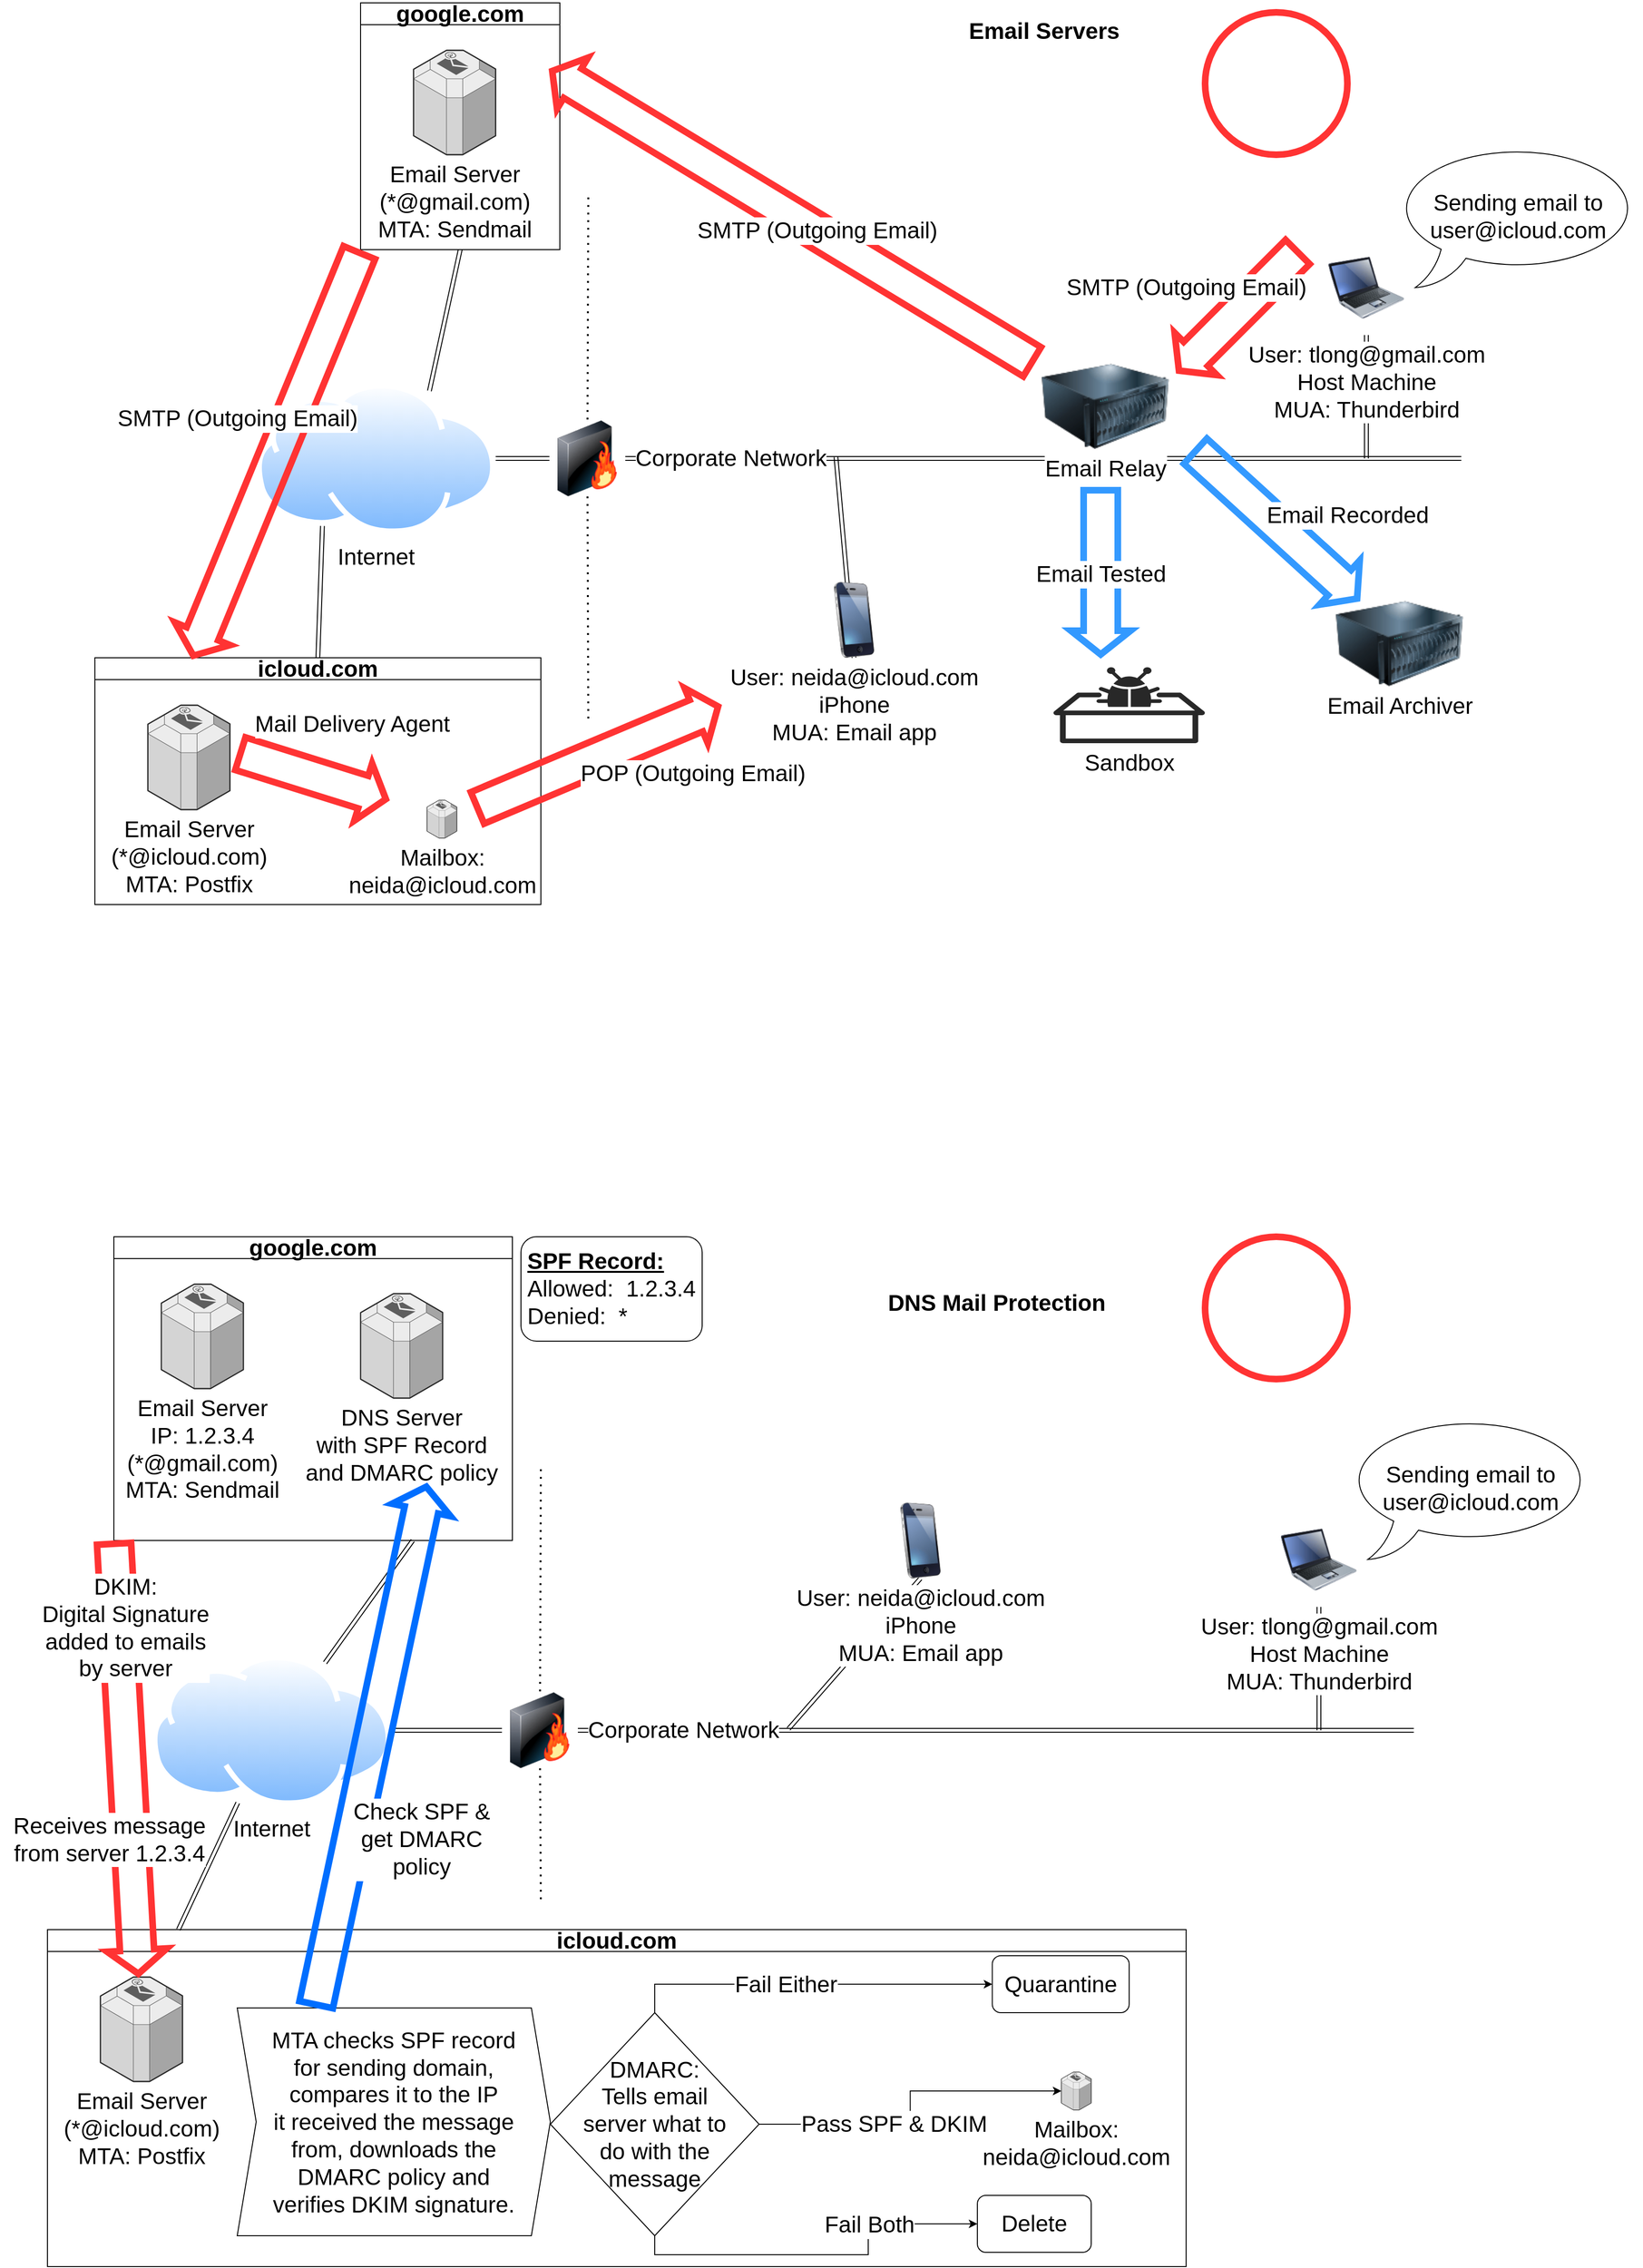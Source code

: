 <mxfile version="21.5.0" type="github">
  <diagram name="Page-1" id="e3a06f82-3646-2815-327d-82caf3d4e204">
    <mxGraphModel dx="2107" dy="1184" grid="1" gridSize="10" guides="1" tooltips="1" connect="1" arrows="1" fold="1" page="1" pageScale="1.5" pageWidth="1169" pageHeight="826" background="none" math="0" shadow="0">
      <root>
        <mxCell id="0" style=";html=1;" />
        <mxCell id="1" style=";html=1;" parent="0" />
        <mxCell id="tentwsTDsZKtuL-YGYM0-8" value="" style="shape=link;html=1;rounded=0;fontSize=24;labelBackgroundColor=none;entryX=0.444;entryY=-0.015;entryDx=0;entryDy=0;entryPerimeter=0;exitX=0.5;exitY=1;exitDx=0;exitDy=0;" edge="1" parent="1" source="tentwsTDsZKtuL-YGYM0-7">
          <mxGeometry width="100" relative="1" as="geometry">
            <mxPoint x="880" y="420.5" as="sourcePoint" />
            <mxPoint x="881" y="498.5" as="targetPoint" />
          </mxGeometry>
        </mxCell>
        <mxCell id="KqSf9Hwdw_-mJAA5NMdA-5" value="" style="shape=link;html=1;rounded=0;exitX=0.5;exitY=1;exitDx=0;exitDy=0;fontSize=24;labelBackgroundColor=none;" parent="1" source="RgH2JHaKkqkQcPpsvsZi-15" edge="1">
          <mxGeometry width="100" relative="1" as="geometry">
            <mxPoint x="1290" y="460" as="sourcePoint" />
            <mxPoint x="1440" y="500" as="targetPoint" />
          </mxGeometry>
        </mxCell>
        <mxCell id="RgH2JHaKkqkQcPpsvsZi-17" value="" style="shape=link;html=1;rounded=0;exitX=1;exitY=0.5;exitDx=0;exitDy=0;fontSize=24;labelBackgroundColor=none;" parent="1" edge="1">
          <mxGeometry width="100" relative="1" as="geometry">
            <mxPoint x="659" y="500" as="sourcePoint" />
            <mxPoint x="1540" y="500" as="targetPoint" />
          </mxGeometry>
        </mxCell>
        <mxCell id="KqSf9Hwdw_-mJAA5NMdA-9" value="Corporate Network" style="edgeLabel;html=1;align=center;verticalAlign=middle;resizable=0;points=[];fontSize=24;" parent="RgH2JHaKkqkQcPpsvsZi-17" vertex="1" connectable="0">
          <mxGeometry x="-0.124" y="1" relative="1" as="geometry">
            <mxPoint x="-275" y="1" as="offset" />
          </mxGeometry>
        </mxCell>
        <mxCell id="6a7d8f32e03d9370-62" value="Email Servers" style="text;strokeColor=none;fillColor=none;html=1;fontSize=24;fontStyle=1;verticalAlign=middle;align=center;fontColor=default;labelBackgroundColor=none;" parent="1" vertex="1">
          <mxGeometry x="669" y="30" width="861" height="40" as="geometry" />
        </mxCell>
        <mxCell id="RgH2JHaKkqkQcPpsvsZi-2" value="Internet" style="image;aspect=fixed;perimeter=ellipsePerimeter;html=1;align=center;shadow=0;dashed=0;spacingTop=3;image=img/lib/active_directory/internet_cloud.svg;fontSize=24;fontColor=default;labelBackgroundColor=none;" parent="1" vertex="1">
          <mxGeometry x="270" y="420.5" width="252.38" height="159" as="geometry" />
        </mxCell>
        <mxCell id="RgH2JHaKkqkQcPpsvsZi-4" value="" style="endArrow=none;dashed=1;html=1;dashPattern=1 3;strokeWidth=2;rounded=0;fontSize=24;fontColor=default;labelBackgroundColor=none;" parent="1" edge="1">
          <mxGeometry width="50" height="50" relative="1" as="geometry">
            <mxPoint x="619.145" y="540" as="sourcePoint" />
            <mxPoint x="620" y="775" as="targetPoint" />
          </mxGeometry>
        </mxCell>
        <mxCell id="RgH2JHaKkqkQcPpsvsZi-15" value="User: tlong@gmail.com&lt;br&gt;Host Machine&lt;br&gt;MUA: Thunderbird" style="image;html=1;image=img/lib/clip_art/computers/Laptop_128x128.png;fontSize=24;labelBackgroundColor=default;" parent="1" vertex="1">
          <mxGeometry x="1400" y="270" width="80" height="100" as="geometry" />
        </mxCell>
        <mxCell id="KqSf9Hwdw_-mJAA5NMdA-3" value="" style="shape=link;html=1;rounded=0;exitX=1;exitY=0.5;exitDx=0;exitDy=0;entryX=0;entryY=0.5;entryDx=0;entryDy=0;fontSize=24;labelBackgroundColor=none;" parent="1" source="RgH2JHaKkqkQcPpsvsZi-2" edge="1">
          <mxGeometry width="100" relative="1" as="geometry">
            <mxPoint x="522" y="500" as="sourcePoint" />
            <mxPoint x="579" y="500" as="targetPoint" />
          </mxGeometry>
        </mxCell>
        <mxCell id="KqSf9Hwdw_-mJAA5NMdA-4" value="" style="endArrow=none;dashed=1;html=1;dashPattern=1 3;strokeWidth=2;rounded=0;fontSize=24;fontColor=default;labelBackgroundColor=none;" parent="1" edge="1">
          <mxGeometry width="50" height="50" relative="1" as="geometry">
            <mxPoint x="620" y="225" as="sourcePoint" />
            <mxPoint x="619.145" y="460" as="targetPoint" />
          </mxGeometry>
        </mxCell>
        <mxCell id="TxpGBSmb_Rb3wldLJPdr-1" value="" style="image;html=1;image=img/lib/clip_art/networking/Firewall-page1_128x128.png" parent="1" vertex="1">
          <mxGeometry x="579" y="460" width="80" height="80" as="geometry" />
        </mxCell>
        <mxCell id="E2bT5KaukK148jxZRu-1-1" value="" style="ellipse;whiteSpace=wrap;html=1;aspect=fixed;strokeColor=#FF3333;fillColor=none;strokeWidth=7;" parent="1" vertex="1">
          <mxGeometry x="1270" y="30" width="150" height="150" as="geometry" />
        </mxCell>
        <mxCell id="E2bT5KaukK148jxZRu-1-2" value="" style="shape=flexArrow;endArrow=classic;html=1;rounded=0;strokeColor=#FF3333;fillColor=none;strokeWidth=7;fontSize=24;width=30;" parent="1" edge="1">
          <mxGeometry width="50" height="50" relative="1" as="geometry">
            <mxPoint x="1370" y="280" as="sourcePoint" />
            <mxPoint x="1240" y="410" as="targetPoint" />
          </mxGeometry>
        </mxCell>
        <mxCell id="tentwsTDsZKtuL-YGYM0-9" value="SMTP (Outgoing Email)" style="edgeLabel;html=1;align=center;verticalAlign=middle;resizable=0;points=[];fontSize=24;" vertex="1" connectable="0" parent="E2bT5KaukK148jxZRu-1-2">
          <mxGeometry x="-0.558" y="-3" relative="1" as="geometry">
            <mxPoint x="-89" y="13" as="offset" />
          </mxGeometry>
        </mxCell>
        <mxCell id="E2bT5KaukK148jxZRu-1-4" value="&lt;font style=&quot;font-size: 24px;&quot;&gt;google.com&lt;/font&gt;" style="swimlane;whiteSpace=wrap;html=1;" parent="1" vertex="1">
          <mxGeometry x="380" y="20" width="210" height="260" as="geometry" />
        </mxCell>
        <mxCell id="tentwsTDsZKtuL-YGYM0-1" value="Email Server&lt;br&gt;(*@gmail.com)&lt;br&gt;MTA: Sendmail" style="verticalLabelPosition=bottom;html=1;verticalAlign=top;strokeWidth=1;align=center;outlineConnect=0;dashed=0;outlineConnect=0;shape=mxgraph.aws3d.email_service;fillColor=#ECECEC;strokeColor=#5E5E5E;aspect=fixed;fontSize=24;" vertex="1" parent="E2bT5KaukK148jxZRu-1-4">
          <mxGeometry x="55.87" y="50" width="86.51" height="110" as="geometry" />
        </mxCell>
        <mxCell id="E2bT5KaukK148jxZRu-1-7" value="" style="shape=link;html=1;rounded=0;fontSize=24;labelBackgroundColor=none;exitX=0.5;exitY=1;exitDx=0;exitDy=0;entryX=0.75;entryY=0;entryDx=0;entryDy=0;" parent="1" source="E2bT5KaukK148jxZRu-1-4" target="RgH2JHaKkqkQcPpsvsZi-2" edge="1">
          <mxGeometry width="100" relative="1" as="geometry">
            <mxPoint x="360" y="277.19" as="sourcePoint" />
            <mxPoint x="554" y="470.19" as="targetPoint" />
          </mxGeometry>
        </mxCell>
        <mxCell id="FYgPK7Z1jiXgrqDPi6gt-2" value="&lt;span style=&quot;font-size: 24px;&quot;&gt;Sending email to user@icloud.com&lt;/span&gt;" style="whiteSpace=wrap;html=1;shape=mxgraph.basic.oval_callout" parent="1" vertex="1">
          <mxGeometry x="1470" y="170" width="260" height="150" as="geometry" />
        </mxCell>
        <mxCell id="tentwsTDsZKtuL-YGYM0-2" value="&lt;font style=&quot;font-size: 24px;&quot;&gt;icloud.com&lt;/font&gt;" style="swimlane;whiteSpace=wrap;html=1;" vertex="1" parent="1">
          <mxGeometry x="100" y="710" width="470" height="260" as="geometry" />
        </mxCell>
        <mxCell id="tentwsTDsZKtuL-YGYM0-3" value="Email Server&lt;br&gt;(*@icloud.com)&lt;br&gt;MTA: Postfix" style="verticalLabelPosition=bottom;html=1;verticalAlign=top;strokeWidth=1;align=center;outlineConnect=0;dashed=0;outlineConnect=0;shape=mxgraph.aws3d.email_service;fillColor=#ECECEC;strokeColor=#5E5E5E;aspect=fixed;fontSize=24;" vertex="1" parent="tentwsTDsZKtuL-YGYM0-2">
          <mxGeometry x="55.87" y="50" width="86.51" height="110" as="geometry" />
        </mxCell>
        <mxCell id="tentwsTDsZKtuL-YGYM0-16" value="" style="shape=flexArrow;endArrow=classic;html=1;rounded=0;strokeColor=#FF3333;fillColor=none;strokeWidth=7;fontSize=24;width=30;entryX=0.265;entryY=0;entryDx=0;entryDy=0;entryPerimeter=0;" edge="1" parent="tentwsTDsZKtuL-YGYM0-2">
          <mxGeometry width="50" height="50" relative="1" as="geometry">
            <mxPoint x="150" y="100" as="sourcePoint" />
            <mxPoint x="309.987" y="150" as="targetPoint" />
          </mxGeometry>
        </mxCell>
        <mxCell id="tentwsTDsZKtuL-YGYM0-17" value="Mail Delivery Agent" style="edgeLabel;html=1;align=center;verticalAlign=middle;resizable=0;points=[];fontSize=24;" vertex="1" connectable="0" parent="tentwsTDsZKtuL-YGYM0-16">
          <mxGeometry x="-0.558" y="-3" relative="1" as="geometry">
            <mxPoint x="86" y="-44" as="offset" />
          </mxGeometry>
        </mxCell>
        <mxCell id="tentwsTDsZKtuL-YGYM0-87" value="Mailbox:&lt;br&gt;neida@icloud.com" style="verticalLabelPosition=bottom;html=1;verticalAlign=top;strokeWidth=1;align=center;outlineConnect=0;dashed=0;outlineConnect=0;shape=mxgraph.aws3d.email_service;fillColor=#ECECEC;strokeColor=#5E5E5E;aspect=fixed;fontSize=24;" vertex="1" parent="tentwsTDsZKtuL-YGYM0-2">
          <mxGeometry x="350" y="150" width="31.46" height="40" as="geometry" />
        </mxCell>
        <mxCell id="tentwsTDsZKtuL-YGYM0-4" value="" style="shape=link;html=1;rounded=0;fontSize=24;labelBackgroundColor=none;entryX=0.5;entryY=0;entryDx=0;entryDy=0;exitX=0.25;exitY=1;exitDx=0;exitDy=0;" edge="1" parent="1" source="RgH2JHaKkqkQcPpsvsZi-2" target="tentwsTDsZKtuL-YGYM0-2">
          <mxGeometry width="100" relative="1" as="geometry">
            <mxPoint x="270" y="561.04" as="sourcePoint" />
            <mxPoint x="238" y="710.04" as="targetPoint" />
          </mxGeometry>
        </mxCell>
        <mxCell id="tentwsTDsZKtuL-YGYM0-7" value="User: neida@icloud.com&lt;br&gt;iPhone&lt;br style=&quot;font-size: 24px;&quot;&gt;MUA: Email app" style="image;html=1;image=img/lib/clip_art/telecommunication/iPhone_128x128.png;fontSize=24;" vertex="1" parent="1">
          <mxGeometry x="860" y="630" width="80" height="80" as="geometry" />
        </mxCell>
        <mxCell id="tentwsTDsZKtuL-YGYM0-20" value="" style="shape=flexArrow;endArrow=classic;html=1;rounded=0;strokeColor=#FF3333;fillColor=none;strokeWidth=7;fontSize=24;width=30;entryX=0.218;entryY=0.004;entryDx=0;entryDy=0;entryPerimeter=0;exitX=0;exitY=1;exitDx=0;exitDy=0;" edge="1" parent="1" source="E2bT5KaukK148jxZRu-1-4" target="tentwsTDsZKtuL-YGYM0-2">
          <mxGeometry width="50" height="50" relative="1" as="geometry">
            <mxPoint x="820" y="450" as="sourcePoint" />
            <mxPoint x="30" y="310" as="targetPoint" />
          </mxGeometry>
        </mxCell>
        <mxCell id="tentwsTDsZKtuL-YGYM0-21" value="SMTP (Outgoing Email)" style="edgeLabel;html=1;align=center;verticalAlign=middle;resizable=0;points=[];fontSize=24;" vertex="1" connectable="0" parent="tentwsTDsZKtuL-YGYM0-20">
          <mxGeometry x="-0.558" y="-3" relative="1" as="geometry">
            <mxPoint x="-88" y="84" as="offset" />
          </mxGeometry>
        </mxCell>
        <mxCell id="tentwsTDsZKtuL-YGYM0-22" value="Email Relay" style="image;html=1;image=img/lib/clip_art/computers/Server_128x128.png;fontSize=24;" vertex="1" parent="1">
          <mxGeometry x="1070" y="400" width="190" height="90" as="geometry" />
        </mxCell>
        <mxCell id="tentwsTDsZKtuL-YGYM0-23" value="Email Archiver" style="image;html=1;image=img/lib/clip_art/computers/Server_128x128.png;fontSize=24;" vertex="1" parent="1">
          <mxGeometry x="1380" y="650" width="190" height="90" as="geometry" />
        </mxCell>
        <mxCell id="tentwsTDsZKtuL-YGYM0-24" value="" style="shape=flexArrow;endArrow=classic;html=1;rounded=0;strokeColor=#FF3333;fillColor=none;strokeWidth=7;fontSize=24;width=30;" edge="1" parent="1" source="tentwsTDsZKtuL-YGYM0-22">
          <mxGeometry width="50" height="50" relative="1" as="geometry">
            <mxPoint x="1056.11" y="70" as="sourcePoint" />
            <mxPoint x="579" y="90" as="targetPoint" />
          </mxGeometry>
        </mxCell>
        <mxCell id="tentwsTDsZKtuL-YGYM0-25" value="SMTP (Outgoing Email)" style="edgeLabel;html=1;align=center;verticalAlign=middle;resizable=0;points=[];fontSize=24;" vertex="1" connectable="0" parent="tentwsTDsZKtuL-YGYM0-24">
          <mxGeometry x="-0.558" y="-3" relative="1" as="geometry">
            <mxPoint x="-119" y="-69" as="offset" />
          </mxGeometry>
        </mxCell>
        <mxCell id="tentwsTDsZKtuL-YGYM0-26" value="" style="shape=flexArrow;endArrow=classic;html=1;rounded=0;strokeColor=#3399FF;fillColor=none;strokeWidth=7;fontSize=24;width=30;" edge="1" parent="1">
          <mxGeometry width="50" height="50" relative="1" as="geometry">
            <mxPoint x="1257.2" y="490" as="sourcePoint" />
            <mxPoint x="1432.81" y="650" as="targetPoint" />
          </mxGeometry>
        </mxCell>
        <mxCell id="tentwsTDsZKtuL-YGYM0-27" value="Email Recorded" style="edgeLabel;html=1;align=center;verticalAlign=middle;resizable=0;points=[];fontSize=24;" vertex="1" connectable="0" parent="tentwsTDsZKtuL-YGYM0-26">
          <mxGeometry x="-0.558" y="-3" relative="1" as="geometry">
            <mxPoint x="126" y="32" as="offset" />
          </mxGeometry>
        </mxCell>
        <mxCell id="tentwsTDsZKtuL-YGYM0-28" value="Sandbox" style="verticalLabelPosition=bottom;sketch=0;html=1;fillColor=#282828;strokeColor=none;verticalAlign=top;pointerEvents=1;align=center;shape=mxgraph.cisco_safe.security_icons.malware_sandbox;fontSize=24;" vertex="1" parent="1">
          <mxGeometry x="1110" y="720" width="160" height="80" as="geometry" />
        </mxCell>
        <mxCell id="tentwsTDsZKtuL-YGYM0-29" value="" style="shape=flexArrow;endArrow=classic;html=1;rounded=0;strokeColor=#3399FF;fillColor=none;strokeWidth=7;fontSize=24;width=30;" edge="1" parent="1">
          <mxGeometry width="50" height="50" relative="1" as="geometry">
            <mxPoint x="1160" y="530" as="sourcePoint" />
            <mxPoint x="1160" y="710" as="targetPoint" />
          </mxGeometry>
        </mxCell>
        <mxCell id="tentwsTDsZKtuL-YGYM0-30" value="Email Tested" style="edgeLabel;html=1;align=center;verticalAlign=middle;resizable=0;points=[];fontSize=24;" vertex="1" connectable="0" parent="tentwsTDsZKtuL-YGYM0-29">
          <mxGeometry x="-0.558" y="-3" relative="1" as="geometry">
            <mxPoint x="3" y="52" as="offset" />
          </mxGeometry>
        </mxCell>
        <mxCell id="tentwsTDsZKtuL-YGYM0-31" value="" style="shape=link;html=1;rounded=0;fontSize=24;labelBackgroundColor=none;entryX=0.444;entryY=-0.015;entryDx=0;entryDy=0;entryPerimeter=0;exitX=0.5;exitY=1;exitDx=0;exitDy=0;" edge="1" parent="1" source="tentwsTDsZKtuL-YGYM0-54">
          <mxGeometry width="100" relative="1" as="geometry">
            <mxPoint x="830" y="1760.5" as="sourcePoint" />
            <mxPoint x="831" y="1838.5" as="targetPoint" />
          </mxGeometry>
        </mxCell>
        <mxCell id="tentwsTDsZKtuL-YGYM0-32" value="" style="shape=link;html=1;rounded=0;exitX=0.5;exitY=1;exitDx=0;exitDy=0;fontSize=24;labelBackgroundColor=none;" edge="1" parent="1" source="tentwsTDsZKtuL-YGYM0-38">
          <mxGeometry width="100" relative="1" as="geometry">
            <mxPoint x="1240" y="1800" as="sourcePoint" />
            <mxPoint x="1390" y="1840" as="targetPoint" />
          </mxGeometry>
        </mxCell>
        <mxCell id="tentwsTDsZKtuL-YGYM0-33" value="" style="shape=link;html=1;rounded=0;exitX=1;exitY=0.5;exitDx=0;exitDy=0;fontSize=24;labelBackgroundColor=none;" edge="1" parent="1">
          <mxGeometry width="100" relative="1" as="geometry">
            <mxPoint x="609" y="1840" as="sourcePoint" />
            <mxPoint x="1490" y="1840" as="targetPoint" />
          </mxGeometry>
        </mxCell>
        <mxCell id="tentwsTDsZKtuL-YGYM0-34" value="Corporate Network" style="edgeLabel;html=1;align=center;verticalAlign=middle;resizable=0;points=[];fontSize=24;" vertex="1" connectable="0" parent="tentwsTDsZKtuL-YGYM0-33">
          <mxGeometry x="-0.124" y="1" relative="1" as="geometry">
            <mxPoint x="-275" y="1" as="offset" />
          </mxGeometry>
        </mxCell>
        <mxCell id="tentwsTDsZKtuL-YGYM0-35" value="DNS Mail Protection" style="text;strokeColor=none;fillColor=none;html=1;fontSize=24;fontStyle=1;verticalAlign=middle;align=center;fontColor=default;labelBackgroundColor=none;" vertex="1" parent="1">
          <mxGeometry x="619" y="1370" width="861" height="40" as="geometry" />
        </mxCell>
        <mxCell id="tentwsTDsZKtuL-YGYM0-36" value="Internet" style="image;aspect=fixed;perimeter=ellipsePerimeter;html=1;align=center;shadow=0;dashed=0;spacingTop=3;image=img/lib/active_directory/internet_cloud.svg;fontSize=24;fontColor=default;labelBackgroundColor=none;" vertex="1" parent="1">
          <mxGeometry x="160" y="1760.5" width="252.38" height="159" as="geometry" />
        </mxCell>
        <mxCell id="tentwsTDsZKtuL-YGYM0-37" value="" style="endArrow=none;dashed=1;html=1;dashPattern=1 3;strokeWidth=2;rounded=0;fontSize=24;fontColor=default;labelBackgroundColor=none;" edge="1" parent="1">
          <mxGeometry width="50" height="50" relative="1" as="geometry">
            <mxPoint x="569.145" y="1880" as="sourcePoint" />
            <mxPoint x="570" y="2020" as="targetPoint" />
          </mxGeometry>
        </mxCell>
        <mxCell id="tentwsTDsZKtuL-YGYM0-38" value="User: tlong@gmail.com&lt;br&gt;Host Machine&lt;br&gt;MUA: Thunderbird" style="image;html=1;image=img/lib/clip_art/computers/Laptop_128x128.png;fontSize=24;labelBackgroundColor=default;" vertex="1" parent="1">
          <mxGeometry x="1350" y="1610" width="80" height="100" as="geometry" />
        </mxCell>
        <mxCell id="tentwsTDsZKtuL-YGYM0-39" value="" style="shape=link;html=1;rounded=0;exitX=1;exitY=0.5;exitDx=0;exitDy=0;entryX=0;entryY=0.5;entryDx=0;entryDy=0;fontSize=24;labelBackgroundColor=none;" edge="1" parent="1" source="tentwsTDsZKtuL-YGYM0-36">
          <mxGeometry width="100" relative="1" as="geometry">
            <mxPoint x="472" y="1840" as="sourcePoint" />
            <mxPoint x="529" y="1840" as="targetPoint" />
          </mxGeometry>
        </mxCell>
        <mxCell id="tentwsTDsZKtuL-YGYM0-40" value="" style="endArrow=none;dashed=1;html=1;dashPattern=1 3;strokeWidth=2;rounded=0;fontSize=24;fontColor=default;labelBackgroundColor=none;" edge="1" parent="1">
          <mxGeometry width="50" height="50" relative="1" as="geometry">
            <mxPoint x="570" y="1565" as="sourcePoint" />
            <mxPoint x="569.145" y="1800" as="targetPoint" />
          </mxGeometry>
        </mxCell>
        <mxCell id="tentwsTDsZKtuL-YGYM0-41" value="" style="image;html=1;image=img/lib/clip_art/networking/Firewall-page1_128x128.png" vertex="1" parent="1">
          <mxGeometry x="529" y="1800" width="80" height="80" as="geometry" />
        </mxCell>
        <mxCell id="tentwsTDsZKtuL-YGYM0-42" value="" style="ellipse;whiteSpace=wrap;html=1;aspect=fixed;strokeColor=#FF3333;fillColor=none;strokeWidth=7;" vertex="1" parent="1">
          <mxGeometry x="1270" y="1320" width="150" height="150" as="geometry" />
        </mxCell>
        <mxCell id="tentwsTDsZKtuL-YGYM0-47" value="" style="shape=link;html=1;rounded=0;fontSize=24;labelBackgroundColor=none;exitX=0.5;exitY=1;exitDx=0;exitDy=0;entryX=0.75;entryY=0;entryDx=0;entryDy=0;" edge="1" parent="1" target="tentwsTDsZKtuL-YGYM0-36">
          <mxGeometry width="100" relative="1" as="geometry">
            <mxPoint x="435" y="1640" as="sourcePoint" />
            <mxPoint x="504" y="1810.19" as="targetPoint" />
          </mxGeometry>
        </mxCell>
        <mxCell id="tentwsTDsZKtuL-YGYM0-48" value="&lt;span style=&quot;font-size: 24px;&quot;&gt;Sending email to user@icloud.com&lt;/span&gt;" style="whiteSpace=wrap;html=1;shape=mxgraph.basic.oval_callout" vertex="1" parent="1">
          <mxGeometry x="1420" y="1510" width="260" height="150" as="geometry" />
        </mxCell>
        <mxCell id="tentwsTDsZKtuL-YGYM0-49" value="&lt;font style=&quot;font-size: 24px;&quot;&gt;icloud.com&lt;/font&gt;" style="swimlane;whiteSpace=wrap;html=1;" vertex="1" parent="1">
          <mxGeometry x="50" y="2050" width="1200" height="355" as="geometry" />
        </mxCell>
        <mxCell id="tentwsTDsZKtuL-YGYM0-50" value="Email Server&lt;br&gt;(*@icloud.com)&lt;br&gt;MTA: Postfix" style="verticalLabelPosition=bottom;html=1;verticalAlign=top;strokeWidth=1;align=center;outlineConnect=0;dashed=0;outlineConnect=0;shape=mxgraph.aws3d.email_service;fillColor=#ECECEC;strokeColor=#5E5E5E;aspect=fixed;fontSize=24;" vertex="1" parent="tentwsTDsZKtuL-YGYM0-49">
          <mxGeometry x="55.87" y="50" width="86.51" height="110" as="geometry" />
        </mxCell>
        <mxCell id="tentwsTDsZKtuL-YGYM0-77" value="&lt;font style=&quot;font-size: 24px;&quot;&gt;&lt;br&gt;&lt;/font&gt;" style="text;html=1;align=center;verticalAlign=middle;resizable=0;points=[];autosize=1;strokeColor=none;fillColor=none;" vertex="1" parent="tentwsTDsZKtuL-YGYM0-49">
          <mxGeometry x="310" y="170" width="20" height="40" as="geometry" />
        </mxCell>
        <mxCell id="tentwsTDsZKtuL-YGYM0-90" value="MTA checks SPF record&lt;br style=&quot;border-color: var(--border-color); font-size: 24px;&quot;&gt;&lt;span style=&quot;font-size: 24px;&quot;&gt;for sending domain,&lt;/span&gt;&lt;br style=&quot;border-color: var(--border-color); font-size: 24px;&quot;&gt;&lt;span style=&quot;font-size: 24px;&quot;&gt;compares it to the IP&lt;/span&gt;&lt;br style=&quot;border-color: var(--border-color); font-size: 24px;&quot;&gt;&lt;span style=&quot;font-size: 24px;&quot;&gt;it received the message&lt;/span&gt;&lt;br style=&quot;border-color: var(--border-color); font-size: 24px;&quot;&gt;&lt;span style=&quot;font-size: 24px;&quot;&gt;from, downloads the&lt;br&gt;DMARC policy and &lt;br&gt;verifies&amp;nbsp;&lt;/span&gt;&lt;span style=&quot;font-size: 24px;&quot;&gt;DKIM signature.&lt;/span&gt;" style="shape=step;perimeter=stepPerimeter;whiteSpace=wrap;html=1;fixedSize=1;fontSize=24;" vertex="1" parent="tentwsTDsZKtuL-YGYM0-49">
          <mxGeometry x="200" y="82.5" width="330" height="240" as="geometry" />
        </mxCell>
        <mxCell id="tentwsTDsZKtuL-YGYM0-97" style="edgeStyle=orthogonalEdgeStyle;rounded=0;orthogonalLoop=1;jettySize=auto;html=1;exitX=0.5;exitY=0;exitDx=0;exitDy=0;entryX=0;entryY=0.5;entryDx=0;entryDy=0;" edge="1" parent="tentwsTDsZKtuL-YGYM0-49" source="tentwsTDsZKtuL-YGYM0-91" target="tentwsTDsZKtuL-YGYM0-95">
          <mxGeometry relative="1" as="geometry" />
        </mxCell>
        <mxCell id="tentwsTDsZKtuL-YGYM0-100" value="&lt;font style=&quot;font-size: 24px;&quot;&gt;Fail Either&lt;/font&gt;" style="edgeLabel;html=1;align=center;verticalAlign=middle;resizable=0;points=[];" vertex="1" connectable="0" parent="tentwsTDsZKtuL-YGYM0-97">
          <mxGeometry x="-0.129" relative="1" as="geometry">
            <mxPoint as="offset" />
          </mxGeometry>
        </mxCell>
        <mxCell id="tentwsTDsZKtuL-YGYM0-98" style="edgeStyle=orthogonalEdgeStyle;rounded=0;orthogonalLoop=1;jettySize=auto;html=1;exitX=0.5;exitY=1;exitDx=0;exitDy=0;entryX=0;entryY=0.5;entryDx=0;entryDy=0;fontSize=24;" edge="1" parent="tentwsTDsZKtuL-YGYM0-49" source="tentwsTDsZKtuL-YGYM0-91" target="tentwsTDsZKtuL-YGYM0-96">
          <mxGeometry relative="1" as="geometry" />
        </mxCell>
        <mxCell id="tentwsTDsZKtuL-YGYM0-102" value="&lt;font style=&quot;font-size: 24px;&quot;&gt;Fail Both&lt;/font&gt;" style="edgeLabel;html=1;align=center;verticalAlign=middle;resizable=0;points=[];" vertex="1" connectable="0" parent="tentwsTDsZKtuL-YGYM0-98">
          <mxGeometry x="0.419" y="-1" relative="1" as="geometry">
            <mxPoint as="offset" />
          </mxGeometry>
        </mxCell>
        <mxCell id="tentwsTDsZKtuL-YGYM0-99" style="edgeStyle=orthogonalEdgeStyle;rounded=0;orthogonalLoop=1;jettySize=auto;html=1;exitX=1;exitY=0.5;exitDx=0;exitDy=0;fontSize=24;" edge="1" parent="tentwsTDsZKtuL-YGYM0-49" source="tentwsTDsZKtuL-YGYM0-91" target="tentwsTDsZKtuL-YGYM0-93">
          <mxGeometry relative="1" as="geometry" />
        </mxCell>
        <mxCell id="tentwsTDsZKtuL-YGYM0-103" value="&lt;font style=&quot;font-size: 24px;&quot;&gt;Pass SPF &amp;amp; DKIM&lt;/font&gt;" style="edgeLabel;html=1;align=center;verticalAlign=middle;resizable=0;points=[];" vertex="1" connectable="0" parent="tentwsTDsZKtuL-YGYM0-99">
          <mxGeometry x="-0.199" relative="1" as="geometry">
            <mxPoint as="offset" />
          </mxGeometry>
        </mxCell>
        <mxCell id="tentwsTDsZKtuL-YGYM0-91" value="&lt;font style=&quot;font-size: 24px;&quot;&gt;DMARC: &lt;br&gt;Tells email&lt;br style=&quot;border-color: var(--border-color);&quot;&gt;&lt;span style=&quot;border-color: var(--border-color);&quot;&gt;server what to &lt;br&gt;do&amp;nbsp;&lt;/span&gt;&lt;span style=&quot;border-color: var(--border-color);&quot;&gt;with the message&lt;/span&gt;&lt;/font&gt;" style="rhombus;whiteSpace=wrap;html=1;" vertex="1" parent="tentwsTDsZKtuL-YGYM0-49">
          <mxGeometry x="530" y="87.5" width="220" height="235" as="geometry" />
        </mxCell>
        <mxCell id="tentwsTDsZKtuL-YGYM0-93" value="Mailbox:&lt;br&gt;neida@icloud.com" style="verticalLabelPosition=bottom;html=1;verticalAlign=top;strokeWidth=1;align=center;outlineConnect=0;dashed=0;outlineConnect=0;shape=mxgraph.aws3d.email_service;fillColor=#ECECEC;strokeColor=#5E5E5E;aspect=fixed;fontSize=24;" vertex="1" parent="tentwsTDsZKtuL-YGYM0-49">
          <mxGeometry x="1068.54" y="150" width="31.46" height="40" as="geometry" />
        </mxCell>
        <mxCell id="tentwsTDsZKtuL-YGYM0-95" value="Quarantine" style="rounded=1;whiteSpace=wrap;html=1;fontSize=24;" vertex="1" parent="tentwsTDsZKtuL-YGYM0-49">
          <mxGeometry x="995.73" y="27.5" width="144.27" height="60" as="geometry" />
        </mxCell>
        <mxCell id="tentwsTDsZKtuL-YGYM0-96" value="Delete" style="rounded=1;whiteSpace=wrap;html=1;fontSize=24;" vertex="1" parent="tentwsTDsZKtuL-YGYM0-49">
          <mxGeometry x="980" y="280" width="120" height="60" as="geometry" />
        </mxCell>
        <mxCell id="tentwsTDsZKtuL-YGYM0-53" value="" style="shape=link;html=1;rounded=0;fontSize=24;labelBackgroundColor=none;entryX=0.75;entryY=0;entryDx=0;entryDy=0;" edge="1" parent="1" source="tentwsTDsZKtuL-YGYM0-36">
          <mxGeometry width="100" relative="1" as="geometry">
            <mxPoint x="220" y="1901.04" as="sourcePoint" />
            <mxPoint x="188" y="2050.04" as="targetPoint" />
          </mxGeometry>
        </mxCell>
        <mxCell id="tentwsTDsZKtuL-YGYM0-54" value="User: neida@icloud.com&lt;br&gt;iPhone&lt;br style=&quot;font-size: 24px;&quot;&gt;MUA: Email app" style="image;html=1;image=img/lib/clip_art/telecommunication/iPhone_128x128.png;fontSize=24;" vertex="1" parent="1">
          <mxGeometry x="930" y="1600" width="80" height="80" as="geometry" />
        </mxCell>
        <mxCell id="tentwsTDsZKtuL-YGYM0-70" value="&lt;font style=&quot;font-size: 24px;&quot;&gt;google.com&lt;/font&gt;" style="swimlane;whiteSpace=wrap;html=1;" vertex="1" parent="1">
          <mxGeometry x="120" y="1320" width="420" height="320" as="geometry" />
        </mxCell>
        <mxCell id="tentwsTDsZKtuL-YGYM0-78" value="Email Server&lt;br&gt;IP: 1.2.3.4&lt;br&gt;(*@gmail.com)&lt;br&gt;MTA: Sendmail" style="verticalLabelPosition=bottom;html=1;verticalAlign=top;strokeWidth=1;align=center;outlineConnect=0;dashed=0;outlineConnect=0;shape=mxgraph.aws3d.email_service;fillColor=#ECECEC;strokeColor=#5E5E5E;aspect=fixed;fontSize=24;" vertex="1" parent="tentwsTDsZKtuL-YGYM0-70">
          <mxGeometry x="50.0" y="50" width="86.51" height="110" as="geometry" />
        </mxCell>
        <mxCell id="tentwsTDsZKtuL-YGYM0-71" value="DNS Server&lt;br&gt;with SPF Record&lt;br&gt;and DMARC policy" style="verticalLabelPosition=bottom;html=1;verticalAlign=top;strokeWidth=1;align=center;outlineConnect=0;dashed=0;outlineConnect=0;shape=mxgraph.aws3d.email_service;fillColor=#ECECEC;strokeColor=#5E5E5E;aspect=fixed;fontSize=24;" vertex="1" parent="tentwsTDsZKtuL-YGYM0-70">
          <mxGeometry x="260" y="60" width="86.51" height="110" as="geometry" />
        </mxCell>
        <mxCell id="tentwsTDsZKtuL-YGYM0-79" value="" style="shape=flexArrow;endArrow=classic;html=1;rounded=0;strokeColor=#FF3333;fillColor=none;strokeWidth=7;fontSize=24;width=30;exitX=0;exitY=1;exitDx=0;exitDy=0;" edge="1" parent="1" source="tentwsTDsZKtuL-YGYM0-70" target="tentwsTDsZKtuL-YGYM0-50">
          <mxGeometry width="50" height="50" relative="1" as="geometry">
            <mxPoint x="10" y="1800" as="sourcePoint" />
            <mxPoint x="320" y="1680.5" as="targetPoint" />
          </mxGeometry>
        </mxCell>
        <mxCell id="tentwsTDsZKtuL-YGYM0-80" value="DKIM:&lt;br&gt;Digital Signature&lt;br&gt;added to emails&lt;br&gt;by server" style="edgeLabel;html=1;align=center;verticalAlign=middle;resizable=0;points=[];fontSize=24;" vertex="1" connectable="0" parent="tentwsTDsZKtuL-YGYM0-79">
          <mxGeometry x="-0.558" y="-3" relative="1" as="geometry">
            <mxPoint x="9" y="-10" as="offset" />
          </mxGeometry>
        </mxCell>
        <mxCell id="tentwsTDsZKtuL-YGYM0-84" value="&lt;font style=&quot;font-size: 24px;&quot;&gt;Receives message&lt;br&gt;from server 1.2.3.4&lt;br&gt;&lt;/font&gt;" style="text;html=1;align=center;verticalAlign=middle;resizable=0;points=[];autosize=1;strokeColor=none;fillColor=none;labelBackgroundColor=default;" vertex="1" parent="1">
          <mxGeometry y="1919.5" width="230" height="70" as="geometry" />
        </mxCell>
        <mxCell id="tentwsTDsZKtuL-YGYM0-85" value="" style="shape=flexArrow;endArrow=classic;html=1;rounded=0;strokeColor=#006eff;fillColor=none;strokeWidth=7;fontSize=24;width=30;exitX=0.25;exitY=0;exitDx=0;exitDy=0;" edge="1" parent="1" source="tentwsTDsZKtuL-YGYM0-90">
          <mxGeometry width="50" height="50" relative="1" as="geometry">
            <mxPoint x="515" y="1670" as="sourcePoint" />
            <mxPoint x="450" y="1580" as="targetPoint" />
          </mxGeometry>
        </mxCell>
        <mxCell id="tentwsTDsZKtuL-YGYM0-86" value="Check SPF &amp;amp; &lt;br&gt;get DMARC&lt;br&gt;policy" style="edgeLabel;html=1;align=center;verticalAlign=middle;resizable=0;points=[];fontSize=24;" vertex="1" connectable="0" parent="tentwsTDsZKtuL-YGYM0-85">
          <mxGeometry x="-0.558" y="-3" relative="1" as="geometry">
            <mxPoint x="82" y="-56" as="offset" />
          </mxGeometry>
        </mxCell>
        <mxCell id="tentwsTDsZKtuL-YGYM0-10" value="" style="shape=flexArrow;endArrow=classic;html=1;rounded=0;strokeColor=#FF3333;fillColor=none;strokeWidth=7;fontSize=24;width=30;" edge="1" parent="1">
          <mxGeometry width="50" height="50" relative="1" as="geometry">
            <mxPoint x="500" y="869.5" as="sourcePoint" />
            <mxPoint x="760" y="760" as="targetPoint" />
          </mxGeometry>
        </mxCell>
        <mxCell id="tentwsTDsZKtuL-YGYM0-11" value="POP (Outgoing Email)" style="edgeLabel;html=1;align=center;verticalAlign=middle;resizable=0;points=[];fontSize=24;" vertex="1" connectable="0" parent="tentwsTDsZKtuL-YGYM0-10">
          <mxGeometry x="-0.558" y="-3" relative="1" as="geometry">
            <mxPoint x="171" y="-16" as="offset" />
          </mxGeometry>
        </mxCell>
        <mxCell id="tentwsTDsZKtuL-YGYM0-104" value="&lt;div style=&quot;text-align: left;&quot;&gt;&lt;span style=&quot;font-size: 24px; background-color: initial;&quot;&gt;&lt;b&gt;&lt;u&gt;SPF Record:&lt;/u&gt;&lt;/b&gt;&lt;/span&gt;&lt;/div&gt;&lt;font style=&quot;font-size: 24px;&quot;&gt;&lt;div style=&quot;text-align: left;&quot;&gt;&lt;span style=&quot;background-color: initial;&quot;&gt;Allowed:&amp;nbsp; 1.2.3.4&lt;/span&gt;&lt;/div&gt;&lt;div style=&quot;text-align: left;&quot;&gt;&lt;span style=&quot;background-color: initial;&quot;&gt;Denied:&amp;nbsp; *&lt;/span&gt;&lt;/div&gt;&lt;/font&gt;" style="rounded=1;whiteSpace=wrap;html=1;" vertex="1" parent="1">
          <mxGeometry x="549" y="1320" width="191" height="110" as="geometry" />
        </mxCell>
      </root>
    </mxGraphModel>
  </diagram>
</mxfile>
